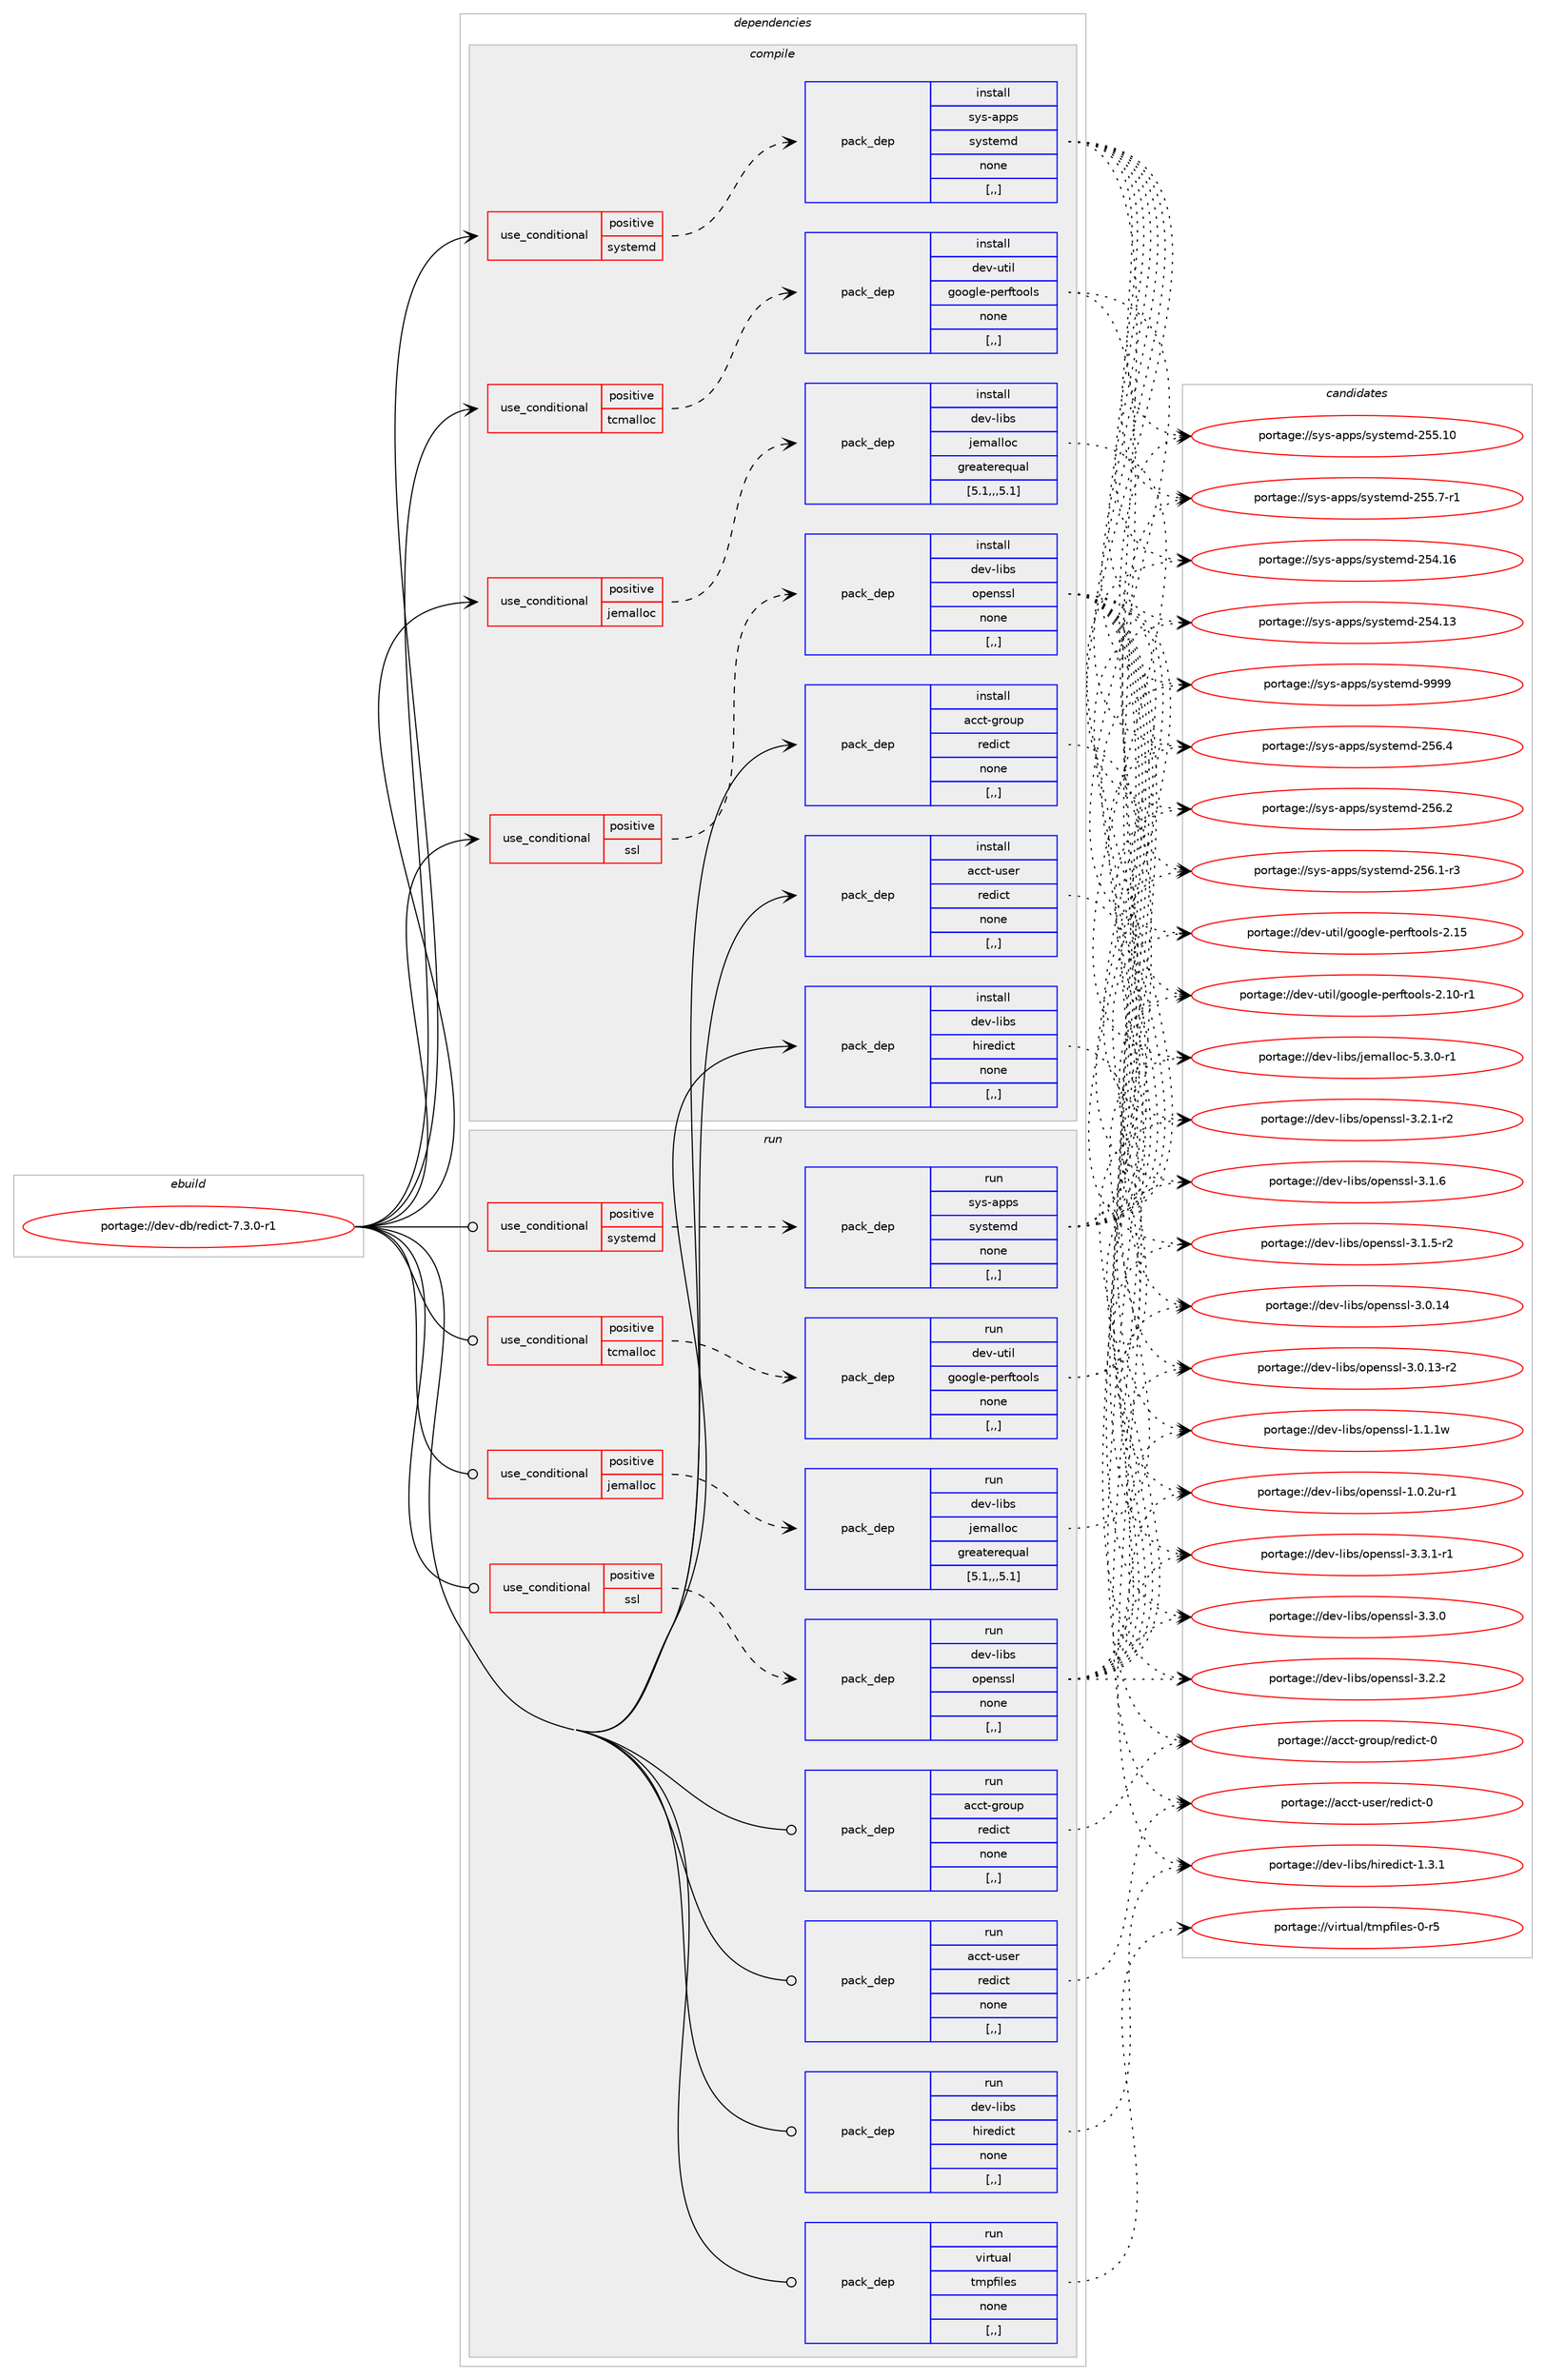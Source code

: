 digraph prolog {

# *************
# Graph options
# *************

newrank=true;
concentrate=true;
compound=true;
graph [rankdir=LR,fontname=Helvetica,fontsize=10,ranksep=1.5];#, ranksep=2.5, nodesep=0.2];
edge  [arrowhead=vee];
node  [fontname=Helvetica,fontsize=10];

# **********
# The ebuild
# **********

subgraph cluster_leftcol {
color=gray;
label=<<i>ebuild</i>>;
id [label="portage://dev-db/redict-7.3.0-r1", color=red, width=4, href="../dev-db/redict-7.3.0-r1.svg"];
}

# ****************
# The dependencies
# ****************

subgraph cluster_midcol {
color=gray;
label=<<i>dependencies</i>>;
subgraph cluster_compile {
fillcolor="#eeeeee";
style=filled;
label=<<i>compile</i>>;
subgraph cond18810 {
dependency71228 [label=<<TABLE BORDER="0" CELLBORDER="1" CELLSPACING="0" CELLPADDING="4"><TR><TD ROWSPAN="3" CELLPADDING="10">use_conditional</TD></TR><TR><TD>positive</TD></TR><TR><TD>jemalloc</TD></TR></TABLE>>, shape=none, color=red];
subgraph pack51468 {
dependency71229 [label=<<TABLE BORDER="0" CELLBORDER="1" CELLSPACING="0" CELLPADDING="4" WIDTH="220"><TR><TD ROWSPAN="6" CELLPADDING="30">pack_dep</TD></TR><TR><TD WIDTH="110">install</TD></TR><TR><TD>dev-libs</TD></TR><TR><TD>jemalloc</TD></TR><TR><TD>greaterequal</TD></TR><TR><TD>[5.1,,,5.1]</TD></TR></TABLE>>, shape=none, color=blue];
}
dependency71228:e -> dependency71229:w [weight=20,style="dashed",arrowhead="vee"];
}
id:e -> dependency71228:w [weight=20,style="solid",arrowhead="vee"];
subgraph cond18811 {
dependency71230 [label=<<TABLE BORDER="0" CELLBORDER="1" CELLSPACING="0" CELLPADDING="4"><TR><TD ROWSPAN="3" CELLPADDING="10">use_conditional</TD></TR><TR><TD>positive</TD></TR><TR><TD>ssl</TD></TR></TABLE>>, shape=none, color=red];
subgraph pack51469 {
dependency71231 [label=<<TABLE BORDER="0" CELLBORDER="1" CELLSPACING="0" CELLPADDING="4" WIDTH="220"><TR><TD ROWSPAN="6" CELLPADDING="30">pack_dep</TD></TR><TR><TD WIDTH="110">install</TD></TR><TR><TD>dev-libs</TD></TR><TR><TD>openssl</TD></TR><TR><TD>none</TD></TR><TR><TD>[,,]</TD></TR></TABLE>>, shape=none, color=blue];
}
dependency71230:e -> dependency71231:w [weight=20,style="dashed",arrowhead="vee"];
}
id:e -> dependency71230:w [weight=20,style="solid",arrowhead="vee"];
subgraph cond18812 {
dependency71232 [label=<<TABLE BORDER="0" CELLBORDER="1" CELLSPACING="0" CELLPADDING="4"><TR><TD ROWSPAN="3" CELLPADDING="10">use_conditional</TD></TR><TR><TD>positive</TD></TR><TR><TD>systemd</TD></TR></TABLE>>, shape=none, color=red];
subgraph pack51470 {
dependency71233 [label=<<TABLE BORDER="0" CELLBORDER="1" CELLSPACING="0" CELLPADDING="4" WIDTH="220"><TR><TD ROWSPAN="6" CELLPADDING="30">pack_dep</TD></TR><TR><TD WIDTH="110">install</TD></TR><TR><TD>sys-apps</TD></TR><TR><TD>systemd</TD></TR><TR><TD>none</TD></TR><TR><TD>[,,]</TD></TR></TABLE>>, shape=none, color=blue];
}
dependency71232:e -> dependency71233:w [weight=20,style="dashed",arrowhead="vee"];
}
id:e -> dependency71232:w [weight=20,style="solid",arrowhead="vee"];
subgraph cond18813 {
dependency71234 [label=<<TABLE BORDER="0" CELLBORDER="1" CELLSPACING="0" CELLPADDING="4"><TR><TD ROWSPAN="3" CELLPADDING="10">use_conditional</TD></TR><TR><TD>positive</TD></TR><TR><TD>tcmalloc</TD></TR></TABLE>>, shape=none, color=red];
subgraph pack51471 {
dependency71235 [label=<<TABLE BORDER="0" CELLBORDER="1" CELLSPACING="0" CELLPADDING="4" WIDTH="220"><TR><TD ROWSPAN="6" CELLPADDING="30">pack_dep</TD></TR><TR><TD WIDTH="110">install</TD></TR><TR><TD>dev-util</TD></TR><TR><TD>google-perftools</TD></TR><TR><TD>none</TD></TR><TR><TD>[,,]</TD></TR></TABLE>>, shape=none, color=blue];
}
dependency71234:e -> dependency71235:w [weight=20,style="dashed",arrowhead="vee"];
}
id:e -> dependency71234:w [weight=20,style="solid",arrowhead="vee"];
subgraph pack51472 {
dependency71236 [label=<<TABLE BORDER="0" CELLBORDER="1" CELLSPACING="0" CELLPADDING="4" WIDTH="220"><TR><TD ROWSPAN="6" CELLPADDING="30">pack_dep</TD></TR><TR><TD WIDTH="110">install</TD></TR><TR><TD>acct-group</TD></TR><TR><TD>redict</TD></TR><TR><TD>none</TD></TR><TR><TD>[,,]</TD></TR></TABLE>>, shape=none, color=blue];
}
id:e -> dependency71236:w [weight=20,style="solid",arrowhead="vee"];
subgraph pack51473 {
dependency71237 [label=<<TABLE BORDER="0" CELLBORDER="1" CELLSPACING="0" CELLPADDING="4" WIDTH="220"><TR><TD ROWSPAN="6" CELLPADDING="30">pack_dep</TD></TR><TR><TD WIDTH="110">install</TD></TR><TR><TD>acct-user</TD></TR><TR><TD>redict</TD></TR><TR><TD>none</TD></TR><TR><TD>[,,]</TD></TR></TABLE>>, shape=none, color=blue];
}
id:e -> dependency71237:w [weight=20,style="solid",arrowhead="vee"];
subgraph pack51474 {
dependency71238 [label=<<TABLE BORDER="0" CELLBORDER="1" CELLSPACING="0" CELLPADDING="4" WIDTH="220"><TR><TD ROWSPAN="6" CELLPADDING="30">pack_dep</TD></TR><TR><TD WIDTH="110">install</TD></TR><TR><TD>dev-libs</TD></TR><TR><TD>hiredict</TD></TR><TR><TD>none</TD></TR><TR><TD>[,,]</TD></TR></TABLE>>, shape=none, color=blue];
}
id:e -> dependency71238:w [weight=20,style="solid",arrowhead="vee"];
}
subgraph cluster_compileandrun {
fillcolor="#eeeeee";
style=filled;
label=<<i>compile and run</i>>;
}
subgraph cluster_run {
fillcolor="#eeeeee";
style=filled;
label=<<i>run</i>>;
subgraph cond18814 {
dependency71239 [label=<<TABLE BORDER="0" CELLBORDER="1" CELLSPACING="0" CELLPADDING="4"><TR><TD ROWSPAN="3" CELLPADDING="10">use_conditional</TD></TR><TR><TD>positive</TD></TR><TR><TD>jemalloc</TD></TR></TABLE>>, shape=none, color=red];
subgraph pack51475 {
dependency71240 [label=<<TABLE BORDER="0" CELLBORDER="1" CELLSPACING="0" CELLPADDING="4" WIDTH="220"><TR><TD ROWSPAN="6" CELLPADDING="30">pack_dep</TD></TR><TR><TD WIDTH="110">run</TD></TR><TR><TD>dev-libs</TD></TR><TR><TD>jemalloc</TD></TR><TR><TD>greaterequal</TD></TR><TR><TD>[5.1,,,5.1]</TD></TR></TABLE>>, shape=none, color=blue];
}
dependency71239:e -> dependency71240:w [weight=20,style="dashed",arrowhead="vee"];
}
id:e -> dependency71239:w [weight=20,style="solid",arrowhead="odot"];
subgraph cond18815 {
dependency71241 [label=<<TABLE BORDER="0" CELLBORDER="1" CELLSPACING="0" CELLPADDING="4"><TR><TD ROWSPAN="3" CELLPADDING="10">use_conditional</TD></TR><TR><TD>positive</TD></TR><TR><TD>ssl</TD></TR></TABLE>>, shape=none, color=red];
subgraph pack51476 {
dependency71242 [label=<<TABLE BORDER="0" CELLBORDER="1" CELLSPACING="0" CELLPADDING="4" WIDTH="220"><TR><TD ROWSPAN="6" CELLPADDING="30">pack_dep</TD></TR><TR><TD WIDTH="110">run</TD></TR><TR><TD>dev-libs</TD></TR><TR><TD>openssl</TD></TR><TR><TD>none</TD></TR><TR><TD>[,,]</TD></TR></TABLE>>, shape=none, color=blue];
}
dependency71241:e -> dependency71242:w [weight=20,style="dashed",arrowhead="vee"];
}
id:e -> dependency71241:w [weight=20,style="solid",arrowhead="odot"];
subgraph cond18816 {
dependency71243 [label=<<TABLE BORDER="0" CELLBORDER="1" CELLSPACING="0" CELLPADDING="4"><TR><TD ROWSPAN="3" CELLPADDING="10">use_conditional</TD></TR><TR><TD>positive</TD></TR><TR><TD>systemd</TD></TR></TABLE>>, shape=none, color=red];
subgraph pack51477 {
dependency71244 [label=<<TABLE BORDER="0" CELLBORDER="1" CELLSPACING="0" CELLPADDING="4" WIDTH="220"><TR><TD ROWSPAN="6" CELLPADDING="30">pack_dep</TD></TR><TR><TD WIDTH="110">run</TD></TR><TR><TD>sys-apps</TD></TR><TR><TD>systemd</TD></TR><TR><TD>none</TD></TR><TR><TD>[,,]</TD></TR></TABLE>>, shape=none, color=blue];
}
dependency71243:e -> dependency71244:w [weight=20,style="dashed",arrowhead="vee"];
}
id:e -> dependency71243:w [weight=20,style="solid",arrowhead="odot"];
subgraph cond18817 {
dependency71245 [label=<<TABLE BORDER="0" CELLBORDER="1" CELLSPACING="0" CELLPADDING="4"><TR><TD ROWSPAN="3" CELLPADDING="10">use_conditional</TD></TR><TR><TD>positive</TD></TR><TR><TD>tcmalloc</TD></TR></TABLE>>, shape=none, color=red];
subgraph pack51478 {
dependency71246 [label=<<TABLE BORDER="0" CELLBORDER="1" CELLSPACING="0" CELLPADDING="4" WIDTH="220"><TR><TD ROWSPAN="6" CELLPADDING="30">pack_dep</TD></TR><TR><TD WIDTH="110">run</TD></TR><TR><TD>dev-util</TD></TR><TR><TD>google-perftools</TD></TR><TR><TD>none</TD></TR><TR><TD>[,,]</TD></TR></TABLE>>, shape=none, color=blue];
}
dependency71245:e -> dependency71246:w [weight=20,style="dashed",arrowhead="vee"];
}
id:e -> dependency71245:w [weight=20,style="solid",arrowhead="odot"];
subgraph pack51479 {
dependency71247 [label=<<TABLE BORDER="0" CELLBORDER="1" CELLSPACING="0" CELLPADDING="4" WIDTH="220"><TR><TD ROWSPAN="6" CELLPADDING="30">pack_dep</TD></TR><TR><TD WIDTH="110">run</TD></TR><TR><TD>acct-group</TD></TR><TR><TD>redict</TD></TR><TR><TD>none</TD></TR><TR><TD>[,,]</TD></TR></TABLE>>, shape=none, color=blue];
}
id:e -> dependency71247:w [weight=20,style="solid",arrowhead="odot"];
subgraph pack51480 {
dependency71248 [label=<<TABLE BORDER="0" CELLBORDER="1" CELLSPACING="0" CELLPADDING="4" WIDTH="220"><TR><TD ROWSPAN="6" CELLPADDING="30">pack_dep</TD></TR><TR><TD WIDTH="110">run</TD></TR><TR><TD>acct-user</TD></TR><TR><TD>redict</TD></TR><TR><TD>none</TD></TR><TR><TD>[,,]</TD></TR></TABLE>>, shape=none, color=blue];
}
id:e -> dependency71248:w [weight=20,style="solid",arrowhead="odot"];
subgraph pack51481 {
dependency71249 [label=<<TABLE BORDER="0" CELLBORDER="1" CELLSPACING="0" CELLPADDING="4" WIDTH="220"><TR><TD ROWSPAN="6" CELLPADDING="30">pack_dep</TD></TR><TR><TD WIDTH="110">run</TD></TR><TR><TD>dev-libs</TD></TR><TR><TD>hiredict</TD></TR><TR><TD>none</TD></TR><TR><TD>[,,]</TD></TR></TABLE>>, shape=none, color=blue];
}
id:e -> dependency71249:w [weight=20,style="solid",arrowhead="odot"];
subgraph pack51482 {
dependency71250 [label=<<TABLE BORDER="0" CELLBORDER="1" CELLSPACING="0" CELLPADDING="4" WIDTH="220"><TR><TD ROWSPAN="6" CELLPADDING="30">pack_dep</TD></TR><TR><TD WIDTH="110">run</TD></TR><TR><TD>virtual</TD></TR><TR><TD>tmpfiles</TD></TR><TR><TD>none</TD></TR><TR><TD>[,,]</TD></TR></TABLE>>, shape=none, color=blue];
}
id:e -> dependency71250:w [weight=20,style="solid",arrowhead="odot"];
}
}

# **************
# The candidates
# **************

subgraph cluster_choices {
rank=same;
color=gray;
label=<<i>candidates</i>>;

subgraph choice51468 {
color=black;
nodesep=1;
choice10010111845108105981154710610110997108108111994553465146484511449 [label="portage://dev-libs/jemalloc-5.3.0-r1", color=red, width=4,href="../dev-libs/jemalloc-5.3.0-r1.svg"];
dependency71229:e -> choice10010111845108105981154710610110997108108111994553465146484511449:w [style=dotted,weight="100"];
}
subgraph choice51469 {
color=black;
nodesep=1;
choice1001011184510810598115471111121011101151151084551465146494511449 [label="portage://dev-libs/openssl-3.3.1-r1", color=red, width=4,href="../dev-libs/openssl-3.3.1-r1.svg"];
choice100101118451081059811547111112101110115115108455146514648 [label="portage://dev-libs/openssl-3.3.0", color=red, width=4,href="../dev-libs/openssl-3.3.0.svg"];
choice100101118451081059811547111112101110115115108455146504650 [label="portage://dev-libs/openssl-3.2.2", color=red, width=4,href="../dev-libs/openssl-3.2.2.svg"];
choice1001011184510810598115471111121011101151151084551465046494511450 [label="portage://dev-libs/openssl-3.2.1-r2", color=red, width=4,href="../dev-libs/openssl-3.2.1-r2.svg"];
choice100101118451081059811547111112101110115115108455146494654 [label="portage://dev-libs/openssl-3.1.6", color=red, width=4,href="../dev-libs/openssl-3.1.6.svg"];
choice1001011184510810598115471111121011101151151084551464946534511450 [label="portage://dev-libs/openssl-3.1.5-r2", color=red, width=4,href="../dev-libs/openssl-3.1.5-r2.svg"];
choice10010111845108105981154711111210111011511510845514648464952 [label="portage://dev-libs/openssl-3.0.14", color=red, width=4,href="../dev-libs/openssl-3.0.14.svg"];
choice100101118451081059811547111112101110115115108455146484649514511450 [label="portage://dev-libs/openssl-3.0.13-r2", color=red, width=4,href="../dev-libs/openssl-3.0.13-r2.svg"];
choice100101118451081059811547111112101110115115108454946494649119 [label="portage://dev-libs/openssl-1.1.1w", color=red, width=4,href="../dev-libs/openssl-1.1.1w.svg"];
choice1001011184510810598115471111121011101151151084549464846501174511449 [label="portage://dev-libs/openssl-1.0.2u-r1", color=red, width=4,href="../dev-libs/openssl-1.0.2u-r1.svg"];
dependency71231:e -> choice1001011184510810598115471111121011101151151084551465146494511449:w [style=dotted,weight="100"];
dependency71231:e -> choice100101118451081059811547111112101110115115108455146514648:w [style=dotted,weight="100"];
dependency71231:e -> choice100101118451081059811547111112101110115115108455146504650:w [style=dotted,weight="100"];
dependency71231:e -> choice1001011184510810598115471111121011101151151084551465046494511450:w [style=dotted,weight="100"];
dependency71231:e -> choice100101118451081059811547111112101110115115108455146494654:w [style=dotted,weight="100"];
dependency71231:e -> choice1001011184510810598115471111121011101151151084551464946534511450:w [style=dotted,weight="100"];
dependency71231:e -> choice10010111845108105981154711111210111011511510845514648464952:w [style=dotted,weight="100"];
dependency71231:e -> choice100101118451081059811547111112101110115115108455146484649514511450:w [style=dotted,weight="100"];
dependency71231:e -> choice100101118451081059811547111112101110115115108454946494649119:w [style=dotted,weight="100"];
dependency71231:e -> choice1001011184510810598115471111121011101151151084549464846501174511449:w [style=dotted,weight="100"];
}
subgraph choice51470 {
color=black;
nodesep=1;
choice1151211154597112112115471151211151161011091004557575757 [label="portage://sys-apps/systemd-9999", color=red, width=4,href="../sys-apps/systemd-9999.svg"];
choice115121115459711211211547115121115116101109100455053544652 [label="portage://sys-apps/systemd-256.4", color=red, width=4,href="../sys-apps/systemd-256.4.svg"];
choice115121115459711211211547115121115116101109100455053544650 [label="portage://sys-apps/systemd-256.2", color=red, width=4,href="../sys-apps/systemd-256.2.svg"];
choice1151211154597112112115471151211151161011091004550535446494511451 [label="portage://sys-apps/systemd-256.1-r3", color=red, width=4,href="../sys-apps/systemd-256.1-r3.svg"];
choice11512111545971121121154711512111511610110910045505353464948 [label="portage://sys-apps/systemd-255.10", color=red, width=4,href="../sys-apps/systemd-255.10.svg"];
choice1151211154597112112115471151211151161011091004550535346554511449 [label="portage://sys-apps/systemd-255.7-r1", color=red, width=4,href="../sys-apps/systemd-255.7-r1.svg"];
choice11512111545971121121154711512111511610110910045505352464954 [label="portage://sys-apps/systemd-254.16", color=red, width=4,href="../sys-apps/systemd-254.16.svg"];
choice11512111545971121121154711512111511610110910045505352464951 [label="portage://sys-apps/systemd-254.13", color=red, width=4,href="../sys-apps/systemd-254.13.svg"];
dependency71233:e -> choice1151211154597112112115471151211151161011091004557575757:w [style=dotted,weight="100"];
dependency71233:e -> choice115121115459711211211547115121115116101109100455053544652:w [style=dotted,weight="100"];
dependency71233:e -> choice115121115459711211211547115121115116101109100455053544650:w [style=dotted,weight="100"];
dependency71233:e -> choice1151211154597112112115471151211151161011091004550535446494511451:w [style=dotted,weight="100"];
dependency71233:e -> choice11512111545971121121154711512111511610110910045505353464948:w [style=dotted,weight="100"];
dependency71233:e -> choice1151211154597112112115471151211151161011091004550535346554511449:w [style=dotted,weight="100"];
dependency71233:e -> choice11512111545971121121154711512111511610110910045505352464954:w [style=dotted,weight="100"];
dependency71233:e -> choice11512111545971121121154711512111511610110910045505352464951:w [style=dotted,weight="100"];
}
subgraph choice51471 {
color=black;
nodesep=1;
choice1001011184511711610510847103111111103108101451121011141021161111111081154550464953 [label="portage://dev-util/google-perftools-2.15", color=red, width=4,href="../dev-util/google-perftools-2.15.svg"];
choice10010111845117116105108471031111111031081014511210111410211611111110811545504649484511449 [label="portage://dev-util/google-perftools-2.10-r1", color=red, width=4,href="../dev-util/google-perftools-2.10-r1.svg"];
dependency71235:e -> choice1001011184511711610510847103111111103108101451121011141021161111111081154550464953:w [style=dotted,weight="100"];
dependency71235:e -> choice10010111845117116105108471031111111031081014511210111410211611111110811545504649484511449:w [style=dotted,weight="100"];
}
subgraph choice51472 {
color=black;
nodesep=1;
choice9799991164510311411111711247114101100105991164548 [label="portage://acct-group/redict-0", color=red, width=4,href="../acct-group/redict-0.svg"];
dependency71236:e -> choice9799991164510311411111711247114101100105991164548:w [style=dotted,weight="100"];
}
subgraph choice51473 {
color=black;
nodesep=1;
choice9799991164511711510111447114101100105991164548 [label="portage://acct-user/redict-0", color=red, width=4,href="../acct-user/redict-0.svg"];
dependency71237:e -> choice9799991164511711510111447114101100105991164548:w [style=dotted,weight="100"];
}
subgraph choice51474 {
color=black;
nodesep=1;
choice10010111845108105981154710410511410110010599116454946514649 [label="portage://dev-libs/hiredict-1.3.1", color=red, width=4,href="../dev-libs/hiredict-1.3.1.svg"];
dependency71238:e -> choice10010111845108105981154710410511410110010599116454946514649:w [style=dotted,weight="100"];
}
subgraph choice51475 {
color=black;
nodesep=1;
choice10010111845108105981154710610110997108108111994553465146484511449 [label="portage://dev-libs/jemalloc-5.3.0-r1", color=red, width=4,href="../dev-libs/jemalloc-5.3.0-r1.svg"];
dependency71240:e -> choice10010111845108105981154710610110997108108111994553465146484511449:w [style=dotted,weight="100"];
}
subgraph choice51476 {
color=black;
nodesep=1;
choice1001011184510810598115471111121011101151151084551465146494511449 [label="portage://dev-libs/openssl-3.3.1-r1", color=red, width=4,href="../dev-libs/openssl-3.3.1-r1.svg"];
choice100101118451081059811547111112101110115115108455146514648 [label="portage://dev-libs/openssl-3.3.0", color=red, width=4,href="../dev-libs/openssl-3.3.0.svg"];
choice100101118451081059811547111112101110115115108455146504650 [label="portage://dev-libs/openssl-3.2.2", color=red, width=4,href="../dev-libs/openssl-3.2.2.svg"];
choice1001011184510810598115471111121011101151151084551465046494511450 [label="portage://dev-libs/openssl-3.2.1-r2", color=red, width=4,href="../dev-libs/openssl-3.2.1-r2.svg"];
choice100101118451081059811547111112101110115115108455146494654 [label="portage://dev-libs/openssl-3.1.6", color=red, width=4,href="../dev-libs/openssl-3.1.6.svg"];
choice1001011184510810598115471111121011101151151084551464946534511450 [label="portage://dev-libs/openssl-3.1.5-r2", color=red, width=4,href="../dev-libs/openssl-3.1.5-r2.svg"];
choice10010111845108105981154711111210111011511510845514648464952 [label="portage://dev-libs/openssl-3.0.14", color=red, width=4,href="../dev-libs/openssl-3.0.14.svg"];
choice100101118451081059811547111112101110115115108455146484649514511450 [label="portage://dev-libs/openssl-3.0.13-r2", color=red, width=4,href="../dev-libs/openssl-3.0.13-r2.svg"];
choice100101118451081059811547111112101110115115108454946494649119 [label="portage://dev-libs/openssl-1.1.1w", color=red, width=4,href="../dev-libs/openssl-1.1.1w.svg"];
choice1001011184510810598115471111121011101151151084549464846501174511449 [label="portage://dev-libs/openssl-1.0.2u-r1", color=red, width=4,href="../dev-libs/openssl-1.0.2u-r1.svg"];
dependency71242:e -> choice1001011184510810598115471111121011101151151084551465146494511449:w [style=dotted,weight="100"];
dependency71242:e -> choice100101118451081059811547111112101110115115108455146514648:w [style=dotted,weight="100"];
dependency71242:e -> choice100101118451081059811547111112101110115115108455146504650:w [style=dotted,weight="100"];
dependency71242:e -> choice1001011184510810598115471111121011101151151084551465046494511450:w [style=dotted,weight="100"];
dependency71242:e -> choice100101118451081059811547111112101110115115108455146494654:w [style=dotted,weight="100"];
dependency71242:e -> choice1001011184510810598115471111121011101151151084551464946534511450:w [style=dotted,weight="100"];
dependency71242:e -> choice10010111845108105981154711111210111011511510845514648464952:w [style=dotted,weight="100"];
dependency71242:e -> choice100101118451081059811547111112101110115115108455146484649514511450:w [style=dotted,weight="100"];
dependency71242:e -> choice100101118451081059811547111112101110115115108454946494649119:w [style=dotted,weight="100"];
dependency71242:e -> choice1001011184510810598115471111121011101151151084549464846501174511449:w [style=dotted,weight="100"];
}
subgraph choice51477 {
color=black;
nodesep=1;
choice1151211154597112112115471151211151161011091004557575757 [label="portage://sys-apps/systemd-9999", color=red, width=4,href="../sys-apps/systemd-9999.svg"];
choice115121115459711211211547115121115116101109100455053544652 [label="portage://sys-apps/systemd-256.4", color=red, width=4,href="../sys-apps/systemd-256.4.svg"];
choice115121115459711211211547115121115116101109100455053544650 [label="portage://sys-apps/systemd-256.2", color=red, width=4,href="../sys-apps/systemd-256.2.svg"];
choice1151211154597112112115471151211151161011091004550535446494511451 [label="portage://sys-apps/systemd-256.1-r3", color=red, width=4,href="../sys-apps/systemd-256.1-r3.svg"];
choice11512111545971121121154711512111511610110910045505353464948 [label="portage://sys-apps/systemd-255.10", color=red, width=4,href="../sys-apps/systemd-255.10.svg"];
choice1151211154597112112115471151211151161011091004550535346554511449 [label="portage://sys-apps/systemd-255.7-r1", color=red, width=4,href="../sys-apps/systemd-255.7-r1.svg"];
choice11512111545971121121154711512111511610110910045505352464954 [label="portage://sys-apps/systemd-254.16", color=red, width=4,href="../sys-apps/systemd-254.16.svg"];
choice11512111545971121121154711512111511610110910045505352464951 [label="portage://sys-apps/systemd-254.13", color=red, width=4,href="../sys-apps/systemd-254.13.svg"];
dependency71244:e -> choice1151211154597112112115471151211151161011091004557575757:w [style=dotted,weight="100"];
dependency71244:e -> choice115121115459711211211547115121115116101109100455053544652:w [style=dotted,weight="100"];
dependency71244:e -> choice115121115459711211211547115121115116101109100455053544650:w [style=dotted,weight="100"];
dependency71244:e -> choice1151211154597112112115471151211151161011091004550535446494511451:w [style=dotted,weight="100"];
dependency71244:e -> choice11512111545971121121154711512111511610110910045505353464948:w [style=dotted,weight="100"];
dependency71244:e -> choice1151211154597112112115471151211151161011091004550535346554511449:w [style=dotted,weight="100"];
dependency71244:e -> choice11512111545971121121154711512111511610110910045505352464954:w [style=dotted,weight="100"];
dependency71244:e -> choice11512111545971121121154711512111511610110910045505352464951:w [style=dotted,weight="100"];
}
subgraph choice51478 {
color=black;
nodesep=1;
choice1001011184511711610510847103111111103108101451121011141021161111111081154550464953 [label="portage://dev-util/google-perftools-2.15", color=red, width=4,href="../dev-util/google-perftools-2.15.svg"];
choice10010111845117116105108471031111111031081014511210111410211611111110811545504649484511449 [label="portage://dev-util/google-perftools-2.10-r1", color=red, width=4,href="../dev-util/google-perftools-2.10-r1.svg"];
dependency71246:e -> choice1001011184511711610510847103111111103108101451121011141021161111111081154550464953:w [style=dotted,weight="100"];
dependency71246:e -> choice10010111845117116105108471031111111031081014511210111410211611111110811545504649484511449:w [style=dotted,weight="100"];
}
subgraph choice51479 {
color=black;
nodesep=1;
choice9799991164510311411111711247114101100105991164548 [label="portage://acct-group/redict-0", color=red, width=4,href="../acct-group/redict-0.svg"];
dependency71247:e -> choice9799991164510311411111711247114101100105991164548:w [style=dotted,weight="100"];
}
subgraph choice51480 {
color=black;
nodesep=1;
choice9799991164511711510111447114101100105991164548 [label="portage://acct-user/redict-0", color=red, width=4,href="../acct-user/redict-0.svg"];
dependency71248:e -> choice9799991164511711510111447114101100105991164548:w [style=dotted,weight="100"];
}
subgraph choice51481 {
color=black;
nodesep=1;
choice10010111845108105981154710410511410110010599116454946514649 [label="portage://dev-libs/hiredict-1.3.1", color=red, width=4,href="../dev-libs/hiredict-1.3.1.svg"];
dependency71249:e -> choice10010111845108105981154710410511410110010599116454946514649:w [style=dotted,weight="100"];
}
subgraph choice51482 {
color=black;
nodesep=1;
choice118105114116117971084711610911210210510810111545484511453 [label="portage://virtual/tmpfiles-0-r5", color=red, width=4,href="../virtual/tmpfiles-0-r5.svg"];
dependency71250:e -> choice118105114116117971084711610911210210510810111545484511453:w [style=dotted,weight="100"];
}
}

}
